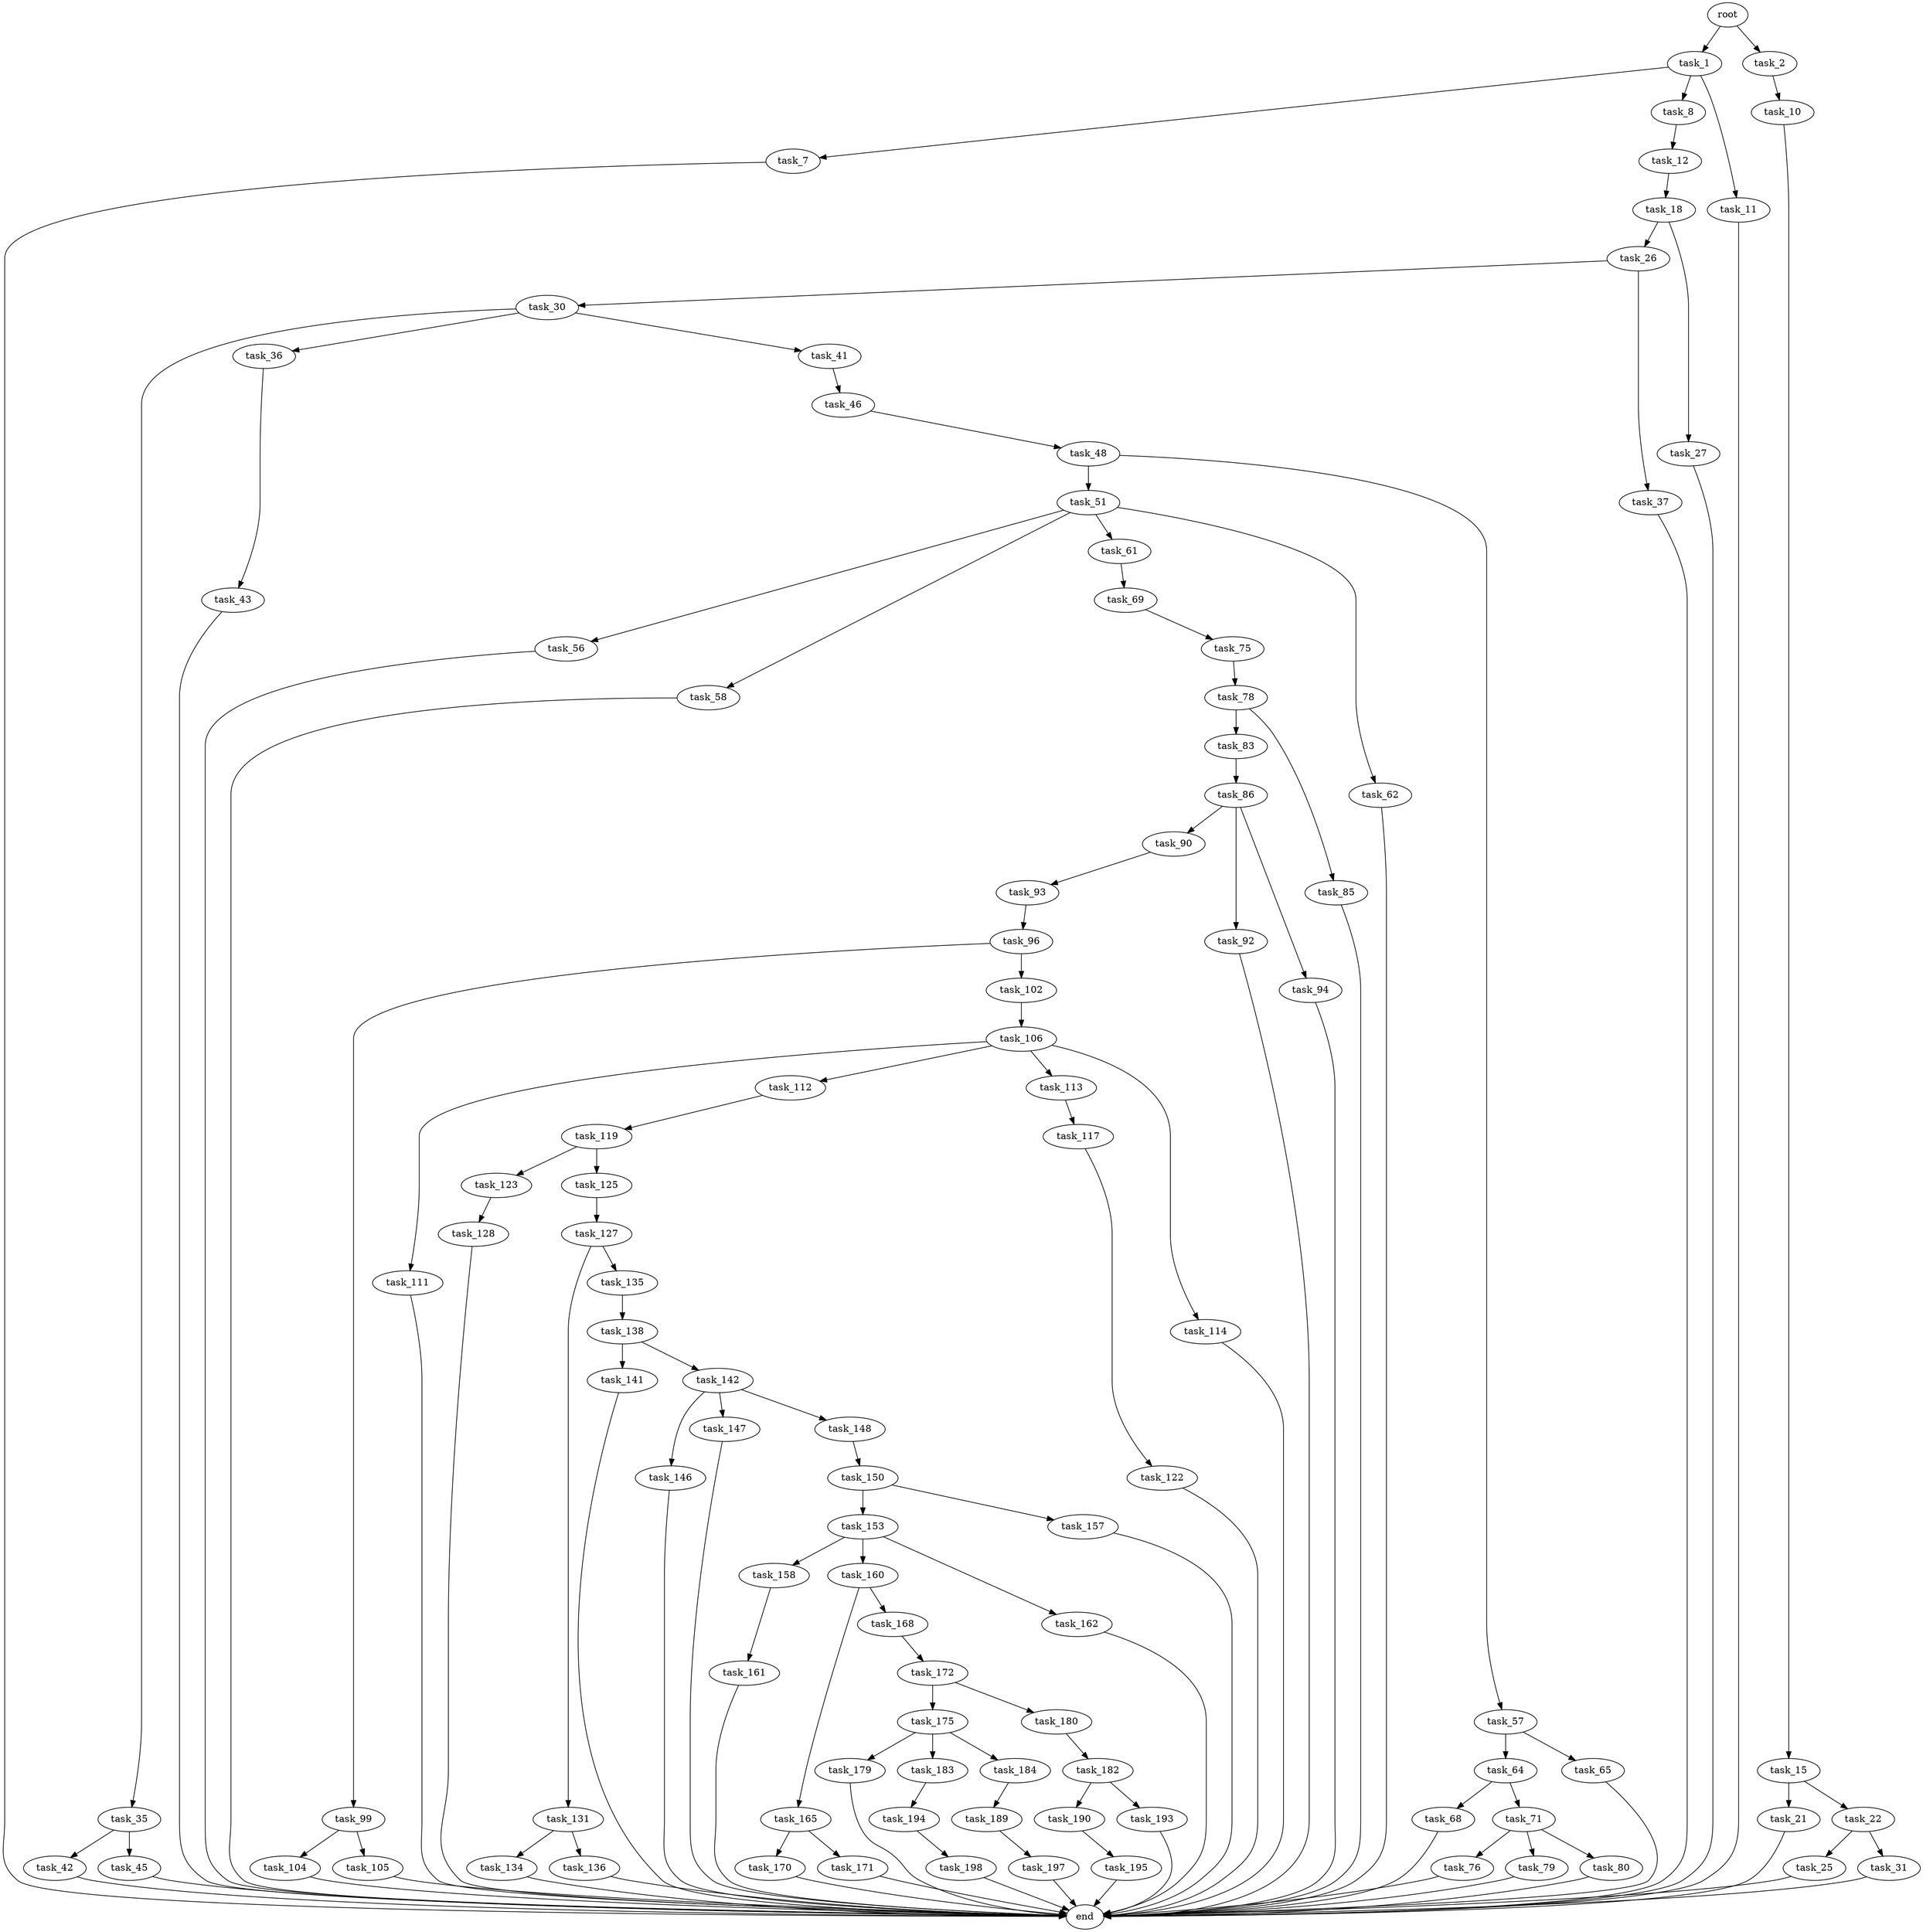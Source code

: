 digraph G {
  root [size="0.000000"];
  task_1 [size="26917766394.000000"];
  task_2 [size="368293445632.000000"];
  task_7 [size="46904752377.000000"];
  task_8 [size="549755813888.000000"];
  task_10 [size="310988894604.000000"];
  task_11 [size="1073741824000.000000"];
  task_12 [size="307153075.000000"];
  task_15 [size="549755813888.000000"];
  task_18 [size="28765639119.000000"];
  task_21 [size="9566374943.000000"];
  task_22 [size="241758798406.000000"];
  task_25 [size="181641977362.000000"];
  task_26 [size="15637029456.000000"];
  task_27 [size="368293445632.000000"];
  task_30 [size="782757789696.000000"];
  task_31 [size="253713120830.000000"];
  task_35 [size="99937432013.000000"];
  task_36 [size="231928233984.000000"];
  task_37 [size="78073495570.000000"];
  task_41 [size="782757789696.000000"];
  task_42 [size="169646971810.000000"];
  task_43 [size="173738772154.000000"];
  task_45 [size="1073741824000.000000"];
  task_46 [size="1868914751.000000"];
  task_48 [size="259241797721.000000"];
  task_51 [size="107603353022.000000"];
  task_56 [size="234810392689.000000"];
  task_57 [size="348114339144.000000"];
  task_58 [size="8589934592.000000"];
  task_61 [size="782757789696.000000"];
  task_62 [size="10672219340.000000"];
  task_64 [size="15512713611.000000"];
  task_65 [size="231928233984.000000"];
  task_68 [size="215661312881.000000"];
  task_69 [size="134217728000.000000"];
  task_71 [size="1073741824000.000000"];
  task_75 [size="33876765914.000000"];
  task_76 [size="2101290666.000000"];
  task_78 [size="222313364133.000000"];
  task_79 [size="1307810018.000000"];
  task_80 [size="10101663020.000000"];
  task_83 [size="127139824064.000000"];
  task_85 [size="40995403104.000000"];
  task_86 [size="28671185140.000000"];
  task_90 [size="13317453287.000000"];
  task_92 [size="21798284492.000000"];
  task_93 [size="42089805724.000000"];
  task_94 [size="1073741824000.000000"];
  task_96 [size="68719476736.000000"];
  task_99 [size="25039765236.000000"];
  task_102 [size="37874461946.000000"];
  task_104 [size="10554702648.000000"];
  task_105 [size="2944545572.000000"];
  task_106 [size="368293445632.000000"];
  task_111 [size="606700772405.000000"];
  task_112 [size="2674639643.000000"];
  task_113 [size="68719476736.000000"];
  task_114 [size="1618866428.000000"];
  task_117 [size="68719476736.000000"];
  task_119 [size="273628702923.000000"];
  task_122 [size="231928233984.000000"];
  task_123 [size="16855086856.000000"];
  task_125 [size="8589934592.000000"];
  task_127 [size="12776371840.000000"];
  task_128 [size="549755813888.000000"];
  task_131 [size="4724653204.000000"];
  task_134 [size="511439795683.000000"];
  task_135 [size="28991029248.000000"];
  task_136 [size="8394759567.000000"];
  task_138 [size="634337044415.000000"];
  task_141 [size="139476210931.000000"];
  task_142 [size="28991029248.000000"];
  task_146 [size="1073741824000.000000"];
  task_147 [size="8589934592.000000"];
  task_148 [size="784829054.000000"];
  task_150 [size="8589934592.000000"];
  task_153 [size="231928233984.000000"];
  task_157 [size="782757789696.000000"];
  task_158 [size="21649929276.000000"];
  task_160 [size="636133893.000000"];
  task_161 [size="11732133374.000000"];
  task_162 [size="897167020.000000"];
  task_165 [size="1773012497.000000"];
  task_168 [size="875525138531.000000"];
  task_170 [size="380151220.000000"];
  task_171 [size="231928233984.000000"];
  task_172 [size="6472080185.000000"];
  task_175 [size="618324103744.000000"];
  task_179 [size="11523796902.000000"];
  task_180 [size="1181994938899.000000"];
  task_182 [size="1990855029.000000"];
  task_183 [size="42668852075.000000"];
  task_184 [size="782757789696.000000"];
  task_189 [size="125603933028.000000"];
  task_190 [size="276879817782.000000"];
  task_193 [size="1423120795269.000000"];
  task_194 [size="1073741824000.000000"];
  task_195 [size="147196313850.000000"];
  task_197 [size="134217728000.000000"];
  task_198 [size="28991029248.000000"];
  end [size="0.000000"];

  root -> task_1 [size="1.000000"];
  root -> task_2 [size="1.000000"];
  task_1 -> task_7 [size="838860800.000000"];
  task_1 -> task_8 [size="838860800.000000"];
  task_1 -> task_11 [size="838860800.000000"];
  task_2 -> task_10 [size="411041792.000000"];
  task_7 -> end [size="1.000000"];
  task_8 -> task_12 [size="536870912.000000"];
  task_10 -> task_15 [size="411041792.000000"];
  task_11 -> end [size="1.000000"];
  task_12 -> task_18 [size="33554432.000000"];
  task_15 -> task_21 [size="536870912.000000"];
  task_15 -> task_22 [size="536870912.000000"];
  task_18 -> task_26 [size="838860800.000000"];
  task_18 -> task_27 [size="838860800.000000"];
  task_21 -> end [size="1.000000"];
  task_22 -> task_25 [size="209715200.000000"];
  task_22 -> task_31 [size="209715200.000000"];
  task_25 -> end [size="1.000000"];
  task_26 -> task_30 [size="679477248.000000"];
  task_26 -> task_37 [size="679477248.000000"];
  task_27 -> end [size="1.000000"];
  task_30 -> task_35 [size="679477248.000000"];
  task_30 -> task_36 [size="679477248.000000"];
  task_30 -> task_41 [size="679477248.000000"];
  task_31 -> end [size="1.000000"];
  task_35 -> task_42 [size="209715200.000000"];
  task_35 -> task_45 [size="209715200.000000"];
  task_36 -> task_43 [size="301989888.000000"];
  task_37 -> end [size="1.000000"];
  task_41 -> task_46 [size="679477248.000000"];
  task_42 -> end [size="1.000000"];
  task_43 -> end [size="1.000000"];
  task_45 -> end [size="1.000000"];
  task_46 -> task_48 [size="33554432.000000"];
  task_48 -> task_51 [size="209715200.000000"];
  task_48 -> task_57 [size="209715200.000000"];
  task_51 -> task_56 [size="75497472.000000"];
  task_51 -> task_58 [size="75497472.000000"];
  task_51 -> task_61 [size="75497472.000000"];
  task_51 -> task_62 [size="75497472.000000"];
  task_56 -> end [size="1.000000"];
  task_57 -> task_64 [size="301989888.000000"];
  task_57 -> task_65 [size="301989888.000000"];
  task_58 -> end [size="1.000000"];
  task_61 -> task_69 [size="679477248.000000"];
  task_62 -> end [size="1.000000"];
  task_64 -> task_68 [size="536870912.000000"];
  task_64 -> task_71 [size="536870912.000000"];
  task_65 -> end [size="1.000000"];
  task_68 -> end [size="1.000000"];
  task_69 -> task_75 [size="209715200.000000"];
  task_71 -> task_76 [size="838860800.000000"];
  task_71 -> task_79 [size="838860800.000000"];
  task_71 -> task_80 [size="838860800.000000"];
  task_75 -> task_78 [size="33554432.000000"];
  task_76 -> end [size="1.000000"];
  task_78 -> task_83 [size="209715200.000000"];
  task_78 -> task_85 [size="209715200.000000"];
  task_79 -> end [size="1.000000"];
  task_80 -> end [size="1.000000"];
  task_83 -> task_86 [size="209715200.000000"];
  task_85 -> end [size="1.000000"];
  task_86 -> task_90 [size="536870912.000000"];
  task_86 -> task_92 [size="536870912.000000"];
  task_86 -> task_94 [size="536870912.000000"];
  task_90 -> task_93 [size="209715200.000000"];
  task_92 -> end [size="1.000000"];
  task_93 -> task_96 [size="838860800.000000"];
  task_94 -> end [size="1.000000"];
  task_96 -> task_99 [size="134217728.000000"];
  task_96 -> task_102 [size="134217728.000000"];
  task_99 -> task_104 [size="411041792.000000"];
  task_99 -> task_105 [size="411041792.000000"];
  task_102 -> task_106 [size="838860800.000000"];
  task_104 -> end [size="1.000000"];
  task_105 -> end [size="1.000000"];
  task_106 -> task_111 [size="411041792.000000"];
  task_106 -> task_112 [size="411041792.000000"];
  task_106 -> task_113 [size="411041792.000000"];
  task_106 -> task_114 [size="411041792.000000"];
  task_111 -> end [size="1.000000"];
  task_112 -> task_119 [size="75497472.000000"];
  task_113 -> task_117 [size="134217728.000000"];
  task_114 -> end [size="1.000000"];
  task_117 -> task_122 [size="134217728.000000"];
  task_119 -> task_123 [size="209715200.000000"];
  task_119 -> task_125 [size="209715200.000000"];
  task_122 -> end [size="1.000000"];
  task_123 -> task_128 [size="75497472.000000"];
  task_125 -> task_127 [size="33554432.000000"];
  task_127 -> task_131 [size="536870912.000000"];
  task_127 -> task_135 [size="536870912.000000"];
  task_128 -> end [size="1.000000"];
  task_131 -> task_134 [size="75497472.000000"];
  task_131 -> task_136 [size="75497472.000000"];
  task_134 -> end [size="1.000000"];
  task_135 -> task_138 [size="75497472.000000"];
  task_136 -> end [size="1.000000"];
  task_138 -> task_141 [size="838860800.000000"];
  task_138 -> task_142 [size="838860800.000000"];
  task_141 -> end [size="1.000000"];
  task_142 -> task_146 [size="75497472.000000"];
  task_142 -> task_147 [size="75497472.000000"];
  task_142 -> task_148 [size="75497472.000000"];
  task_146 -> end [size="1.000000"];
  task_147 -> end [size="1.000000"];
  task_148 -> task_150 [size="75497472.000000"];
  task_150 -> task_153 [size="33554432.000000"];
  task_150 -> task_157 [size="33554432.000000"];
  task_153 -> task_158 [size="301989888.000000"];
  task_153 -> task_160 [size="301989888.000000"];
  task_153 -> task_162 [size="301989888.000000"];
  task_157 -> end [size="1.000000"];
  task_158 -> task_161 [size="536870912.000000"];
  task_160 -> task_165 [size="33554432.000000"];
  task_160 -> task_168 [size="33554432.000000"];
  task_161 -> end [size="1.000000"];
  task_162 -> end [size="1.000000"];
  task_165 -> task_170 [size="33554432.000000"];
  task_165 -> task_171 [size="33554432.000000"];
  task_168 -> task_172 [size="536870912.000000"];
  task_170 -> end [size="1.000000"];
  task_171 -> end [size="1.000000"];
  task_172 -> task_175 [size="209715200.000000"];
  task_172 -> task_180 [size="209715200.000000"];
  task_175 -> task_179 [size="536870912.000000"];
  task_175 -> task_183 [size="536870912.000000"];
  task_175 -> task_184 [size="536870912.000000"];
  task_179 -> end [size="1.000000"];
  task_180 -> task_182 [size="838860800.000000"];
  task_182 -> task_190 [size="33554432.000000"];
  task_182 -> task_193 [size="33554432.000000"];
  task_183 -> task_194 [size="679477248.000000"];
  task_184 -> task_189 [size="679477248.000000"];
  task_189 -> task_197 [size="411041792.000000"];
  task_190 -> task_195 [size="411041792.000000"];
  task_193 -> end [size="1.000000"];
  task_194 -> task_198 [size="838860800.000000"];
  task_195 -> end [size="1.000000"];
  task_197 -> end [size="1.000000"];
  task_198 -> end [size="1.000000"];
}
